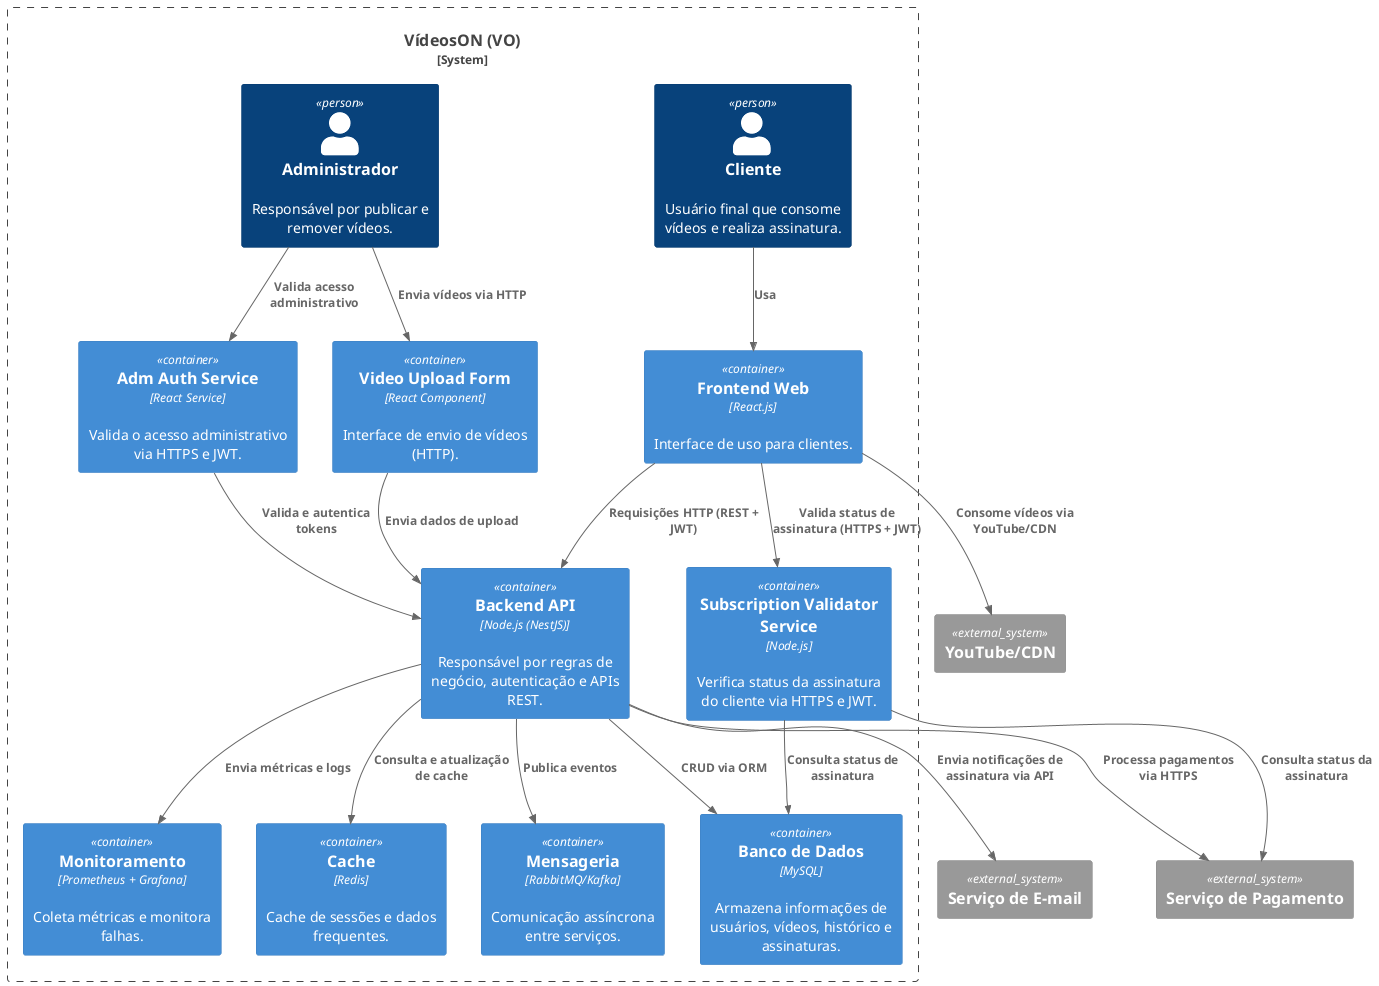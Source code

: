 @startuml

'!includeurl C:\Users\silva\Desktop\n2-arq\n2-arqSoftware\C4-PlantUML
!include <c4/C4_Container.puml>  
' Definindo o sistema principal
System_Boundary(s1, "VídeosON (VO)") {

  ' Atores externos
  Person(cliente, "Cliente", "Usuário final que consome vídeos e realiza assinatura.")
  Person(admin, "Administrador", "Responsável por publicar e remover vídeos.")

  ' Containers internos
  Container(frontend, "Frontend Web", "React.js", "Interface de uso para clientes.")
  Container(adm_auth, "Adm Auth Service", "React Service", "Valida o acesso administrativo via HTTPS e JWT.")
  Container(video_form, "Video Upload Form", "React Component", "Interface de envio de vídeos (HTTP).")
  Container(backend, "Backend API", "Node.js (NestJS)", "Responsável por regras de negócio, autenticação e APIs REST.")
  Container(db, "Banco de Dados", "MySQL", "Armazena informações de usuários, vídeos, histórico e assinaturas.")
  Container(redis, "Cache", "Redis", "Cache de sessões e dados frequentes.")
  Container(mq, "Mensageria", "RabbitMQ/Kafka", "Comunicação assíncrona entre serviços.")
  Container(monitoramento, "Monitoramento", "Prometheus + Grafana", "Coleta métricas e monitora falhas.")
  Container(sub_validator, "Subscription Validator Service", "Node.js", "Verifica status da assinatura do cliente via HTTPS e JWT.")

  ' Conexões internas
  Rel(cliente, frontend, "Usa")
  Rel(admin, adm_auth, "Valida acesso administrativo")
  Rel(admin, video_form, "Envia vídeos via HTTP")
  Rel(frontend, backend, "Requisições HTTP (REST + JWT)")
  Rel(frontend, sub_validator, "Valida status de assinatura (HTTPS + JWT)")
  Rel(adm_auth, backend, "Valida e autentica tokens")
  Rel(video_form, backend, "Envia dados de upload")
  Rel(backend, db, "CRUD via ORM")
  Rel(sub_validator, db, "Consulta status de assinatura")
  Rel(backend, redis, "Consulta e atualização de cache")
  Rel(backend, mq, "Publica eventos")
  Rel(backend, monitoramento, "Envia métricas e logs")
}

' Serviços externos
System_Ext(pagamento, "Serviço de Pagamento")
System_Ext(email, "Serviço de E-mail")
System_Ext(streaming, "YouTube/CDN")

Rel(backend, pagamento, "Processa pagamentos via HTTPS")
Rel(backend, email, "Envia notificações de assinatura via API")
Rel(frontend, streaming, "Consome vídeos via YouTube/CDN")
Rel(sub_validator, pagamento, "Consulta status da assinatura")

@enduml